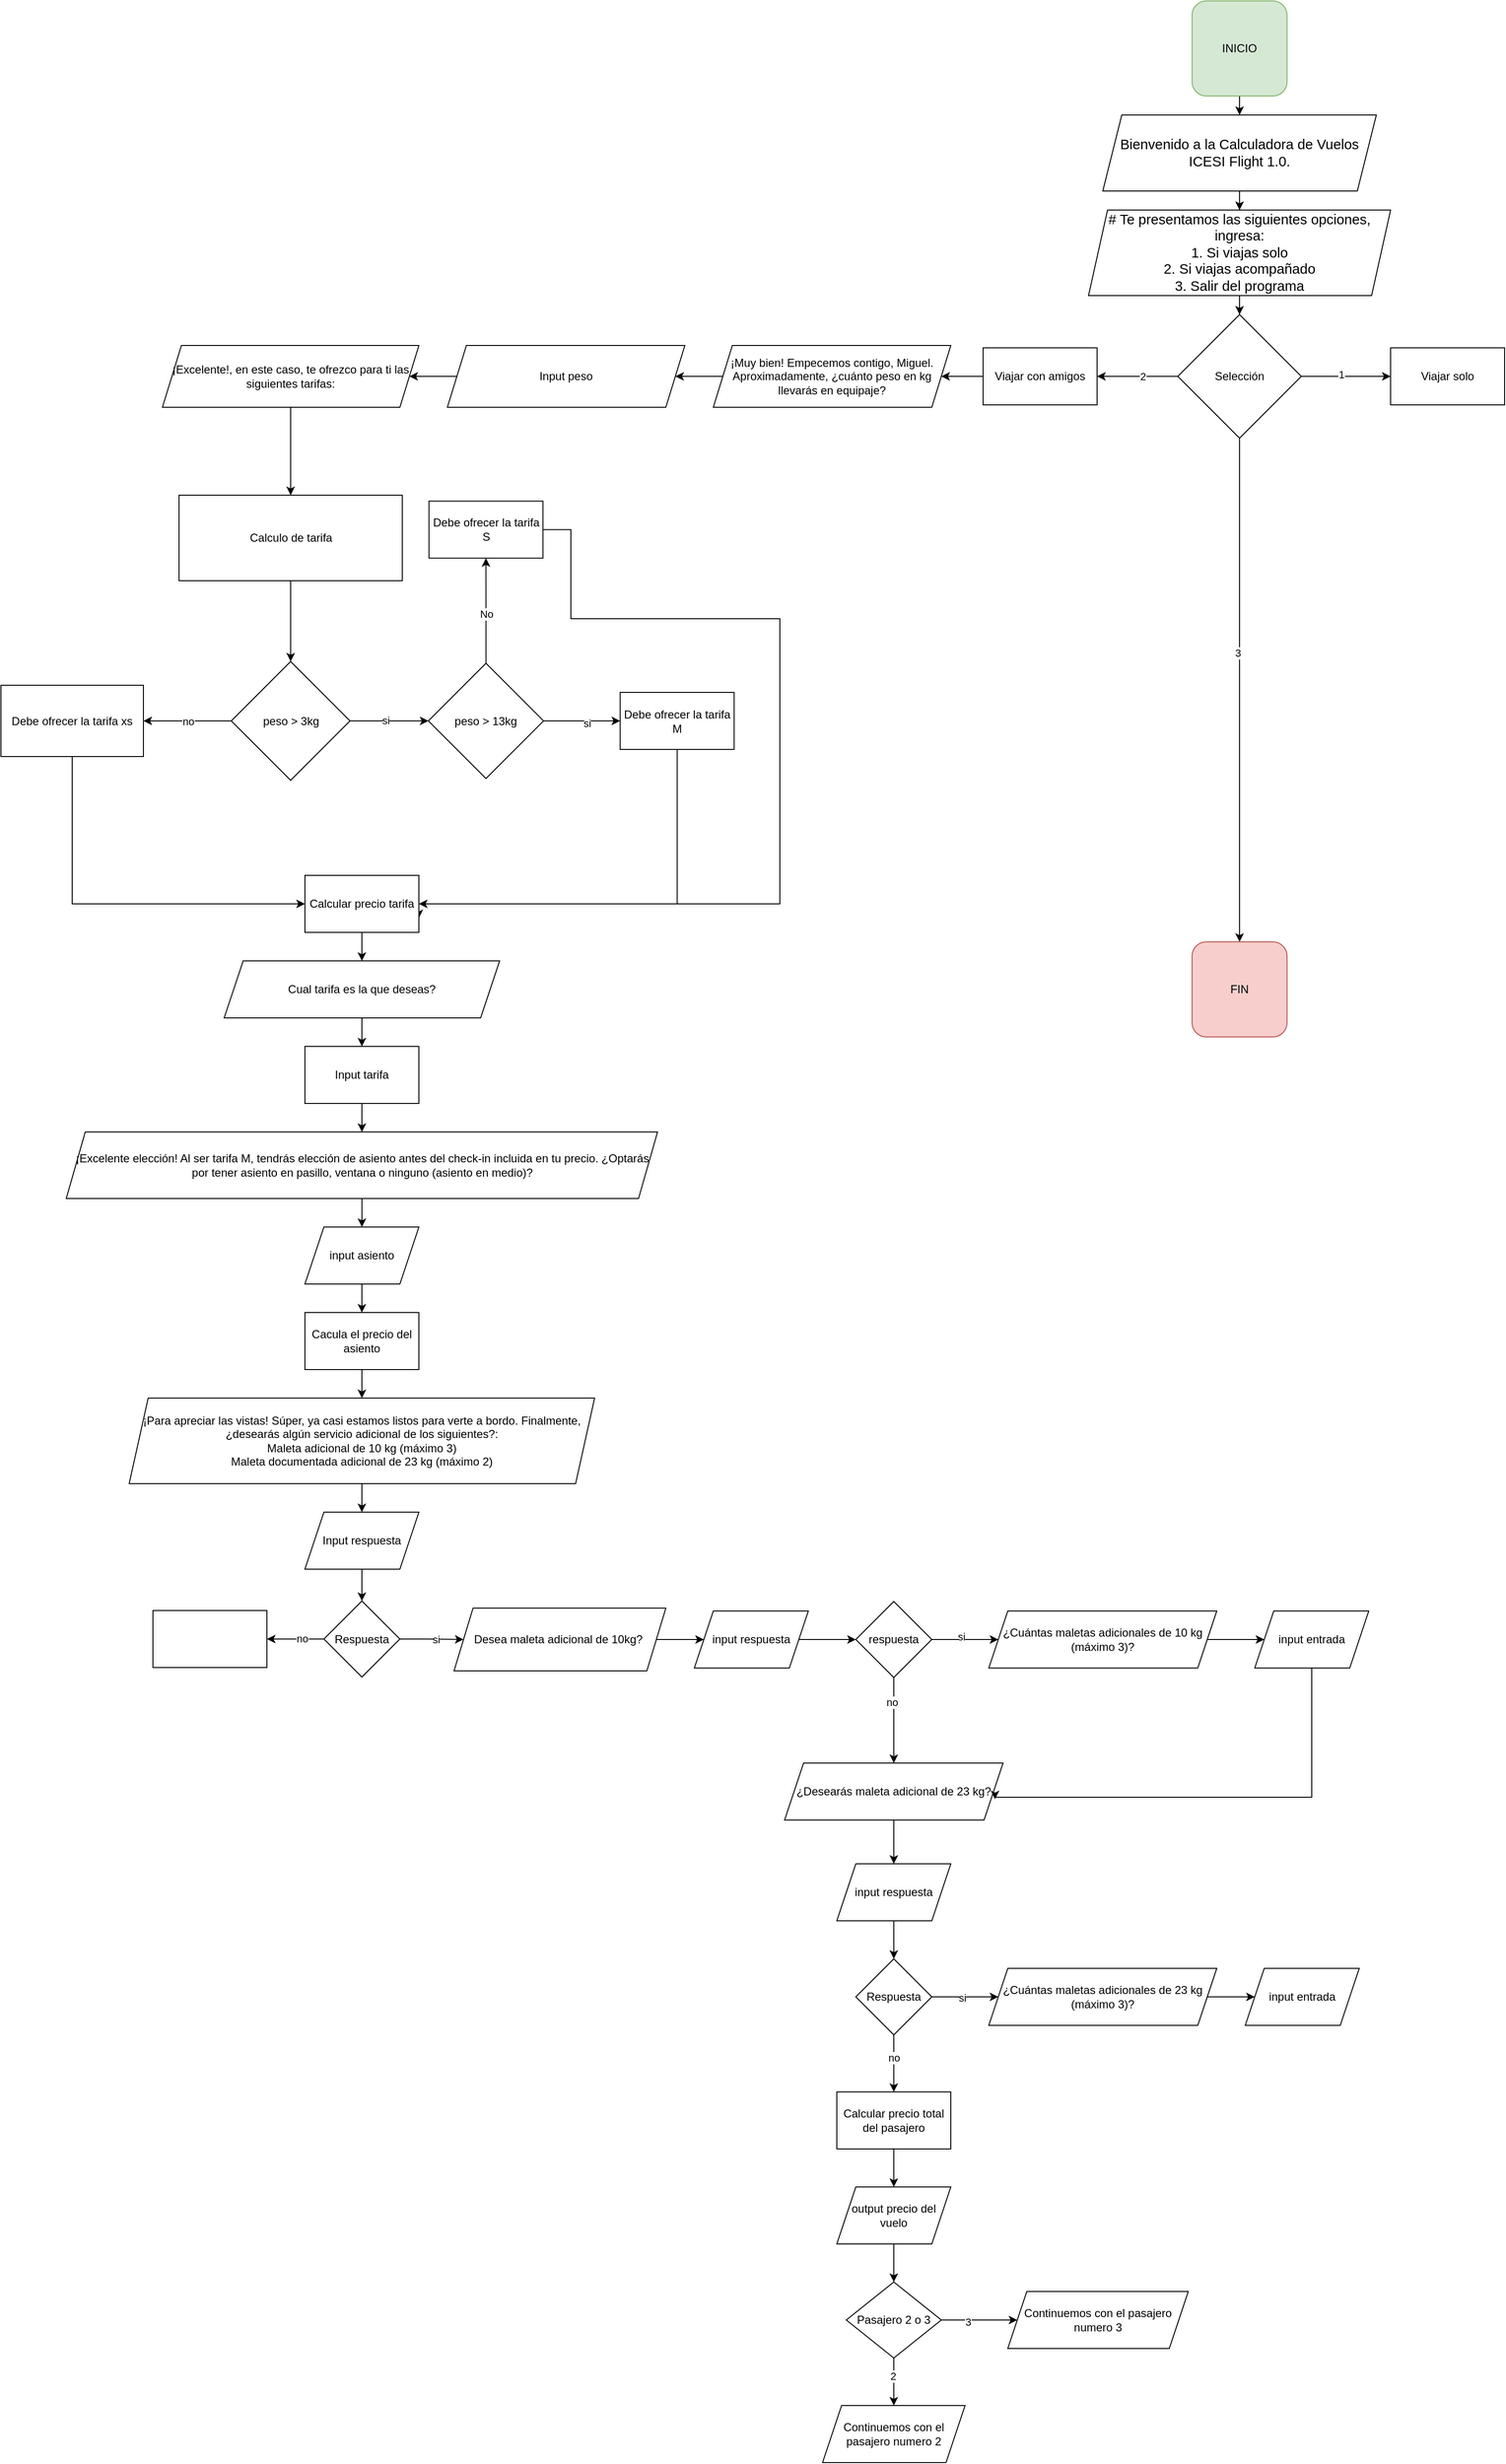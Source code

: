 <mxfile version="24.0.5" type="github">
  <diagram id="C5RBs43oDa-KdzZeNtuy" name="Page-1">
    <mxGraphModel dx="2486" dy="497" grid="1" gridSize="10" guides="1" tooltips="1" connect="1" arrows="1" fold="1" page="1" pageScale="1" pageWidth="827" pageHeight="1169" math="0" shadow="0">
      <root>
        <mxCell id="WIyWlLk6GJQsqaUBKTNV-0" />
        <mxCell id="WIyWlLk6GJQsqaUBKTNV-1" parent="WIyWlLk6GJQsqaUBKTNV-0" />
        <mxCell id="H_y5KWAI4GuCOlJa-fVT-4" value="" style="edgeStyle=orthogonalEdgeStyle;rounded=0;orthogonalLoop=1;jettySize=auto;html=1;" edge="1" parent="WIyWlLk6GJQsqaUBKTNV-1" source="H_y5KWAI4GuCOlJa-fVT-2" target="H_y5KWAI4GuCOlJa-fVT-3">
          <mxGeometry relative="1" as="geometry" />
        </mxCell>
        <mxCell id="H_y5KWAI4GuCOlJa-fVT-2" value="INICIO" style="rounded=1;whiteSpace=wrap;html=1;fillColor=#d5e8d4;strokeColor=#82b366;" vertex="1" parent="WIyWlLk6GJQsqaUBKTNV-1">
          <mxGeometry x="364" y="30" width="100" height="100" as="geometry" />
        </mxCell>
        <mxCell id="H_y5KWAI4GuCOlJa-fVT-7" value="" style="edgeStyle=orthogonalEdgeStyle;rounded=0;orthogonalLoop=1;jettySize=auto;html=1;" edge="1" parent="WIyWlLk6GJQsqaUBKTNV-1" source="H_y5KWAI4GuCOlJa-fVT-3" target="H_y5KWAI4GuCOlJa-fVT-6">
          <mxGeometry relative="1" as="geometry" />
        </mxCell>
        <mxCell id="H_y5KWAI4GuCOlJa-fVT-3" value="&lt;span id=&quot;docs-internal-guid-c5432fa6-7fff-ad2d-fea2-f3d3caa33e65&quot;&gt;&lt;span style=&quot;font-size: 11pt; font-family: Arial, sans-serif; background-color: transparent; font-variant-numeric: normal; font-variant-east-asian: normal; font-variant-alternates: normal; font-variant-position: normal; vertical-align: baseline; white-space-collapse: preserve;&quot;&gt;Bienvenido a la Calculadora de Vuelos ICESI Flight 1.0.&lt;/span&gt;&lt;/span&gt;" style="shape=parallelogram;perimeter=parallelogramPerimeter;whiteSpace=wrap;html=1;fixedSize=1;" vertex="1" parent="WIyWlLk6GJQsqaUBKTNV-1">
          <mxGeometry x="270" y="150" width="288" height="80" as="geometry" />
        </mxCell>
        <mxCell id="H_y5KWAI4GuCOlJa-fVT-9" value="" style="edgeStyle=orthogonalEdgeStyle;rounded=0;orthogonalLoop=1;jettySize=auto;html=1;" edge="1" parent="WIyWlLk6GJQsqaUBKTNV-1" source="H_y5KWAI4GuCOlJa-fVT-6" target="H_y5KWAI4GuCOlJa-fVT-8">
          <mxGeometry relative="1" as="geometry" />
        </mxCell>
        <mxCell id="H_y5KWAI4GuCOlJa-fVT-6" value="&lt;span id=&quot;docs-internal-guid-c5432fa6-7fff-ad2d-fea2-f3d3caa33e65&quot;&gt;&lt;span style=&quot;font-size: 11pt; font-family: Arial, sans-serif; background-color: transparent; font-variant-numeric: normal; font-variant-east-asian: normal; font-variant-alternates: normal; font-variant-position: normal; vertical-align: baseline; white-space-collapse: preserve;&quot;&gt;# Te presentamos las siguientes opciones, ingresa:&lt;/span&gt;&lt;/span&gt;&lt;div&gt;&lt;span&gt;&lt;span style=&quot;font-size: 11pt; font-family: Arial, sans-serif; background-color: transparent; font-variant-numeric: normal; font-variant-east-asian: normal; font-variant-alternates: normal; font-variant-position: normal; vertical-align: baseline; white-space-collapse: preserve;&quot;&gt;1. Si viajas solo&lt;/span&gt;&lt;/span&gt;&lt;div&gt;&lt;span&gt;&lt;span style=&quot;font-size: 11pt; font-family: Arial, sans-serif; background-color: transparent; font-variant-numeric: normal; font-variant-east-asian: normal; font-variant-alternates: normal; font-variant-position: normal; vertical-align: baseline; white-space-collapse: preserve;&quot;&gt;2. Si viajas acompañado&lt;/span&gt;&lt;/span&gt;&lt;div&gt;&lt;span&gt;&lt;span style=&quot;font-size: 11pt; font-family: Arial, sans-serif; background-color: transparent; font-variant-numeric: normal; font-variant-east-asian: normal; font-variant-alternates: normal; font-variant-position: normal; vertical-align: baseline; white-space-collapse: preserve;&quot;&gt;3. &lt;/span&gt;&lt;/span&gt;&lt;span style=&quot;background-color: transparent; font-family: Arial, sans-serif; font-size: 11pt; white-space-collapse: preserve;&quot;&gt;Salir del programa&lt;/span&gt;&lt;/div&gt;&lt;/div&gt;&lt;/div&gt;" style="shape=parallelogram;perimeter=parallelogramPerimeter;whiteSpace=wrap;html=1;fixedSize=1;" vertex="1" parent="WIyWlLk6GJQsqaUBKTNV-1">
          <mxGeometry x="255" y="250" width="318" height="90" as="geometry" />
        </mxCell>
        <mxCell id="H_y5KWAI4GuCOlJa-fVT-11" value="" style="edgeStyle=orthogonalEdgeStyle;rounded=0;orthogonalLoop=1;jettySize=auto;html=1;" edge="1" parent="WIyWlLk6GJQsqaUBKTNV-1" source="H_y5KWAI4GuCOlJa-fVT-8" target="H_y5KWAI4GuCOlJa-fVT-10">
          <mxGeometry relative="1" as="geometry" />
        </mxCell>
        <mxCell id="H_y5KWAI4GuCOlJa-fVT-13" value="1" style="edgeLabel;html=1;align=center;verticalAlign=middle;resizable=0;points=[];" vertex="1" connectable="0" parent="H_y5KWAI4GuCOlJa-fVT-11">
          <mxGeometry x="-0.115" y="2" relative="1" as="geometry">
            <mxPoint as="offset" />
          </mxGeometry>
        </mxCell>
        <mxCell id="H_y5KWAI4GuCOlJa-fVT-17" value="" style="edgeStyle=orthogonalEdgeStyle;rounded=0;orthogonalLoop=1;jettySize=auto;html=1;" edge="1" parent="WIyWlLk6GJQsqaUBKTNV-1" source="H_y5KWAI4GuCOlJa-fVT-8" target="H_y5KWAI4GuCOlJa-fVT-16">
          <mxGeometry relative="1" as="geometry" />
        </mxCell>
        <mxCell id="H_y5KWAI4GuCOlJa-fVT-18" value="2" style="edgeLabel;html=1;align=center;verticalAlign=middle;resizable=0;points=[];" vertex="1" connectable="0" parent="H_y5KWAI4GuCOlJa-fVT-17">
          <mxGeometry x="-0.12" relative="1" as="geometry">
            <mxPoint as="offset" />
          </mxGeometry>
        </mxCell>
        <mxCell id="H_y5KWAI4GuCOlJa-fVT-23" style="edgeStyle=orthogonalEdgeStyle;rounded=0;orthogonalLoop=1;jettySize=auto;html=1;" edge="1" parent="WIyWlLk6GJQsqaUBKTNV-1" source="H_y5KWAI4GuCOlJa-fVT-8" target="H_y5KWAI4GuCOlJa-fVT-22">
          <mxGeometry relative="1" as="geometry" />
        </mxCell>
        <mxCell id="H_y5KWAI4GuCOlJa-fVT-24" value="3" style="edgeLabel;html=1;align=center;verticalAlign=middle;resizable=0;points=[];" vertex="1" connectable="0" parent="H_y5KWAI4GuCOlJa-fVT-23">
          <mxGeometry x="-0.149" y="-2" relative="1" as="geometry">
            <mxPoint as="offset" />
          </mxGeometry>
        </mxCell>
        <mxCell id="H_y5KWAI4GuCOlJa-fVT-8" value="Selección" style="rhombus;whiteSpace=wrap;html=1;" vertex="1" parent="WIyWlLk6GJQsqaUBKTNV-1">
          <mxGeometry x="349" y="360" width="130" height="130" as="geometry" />
        </mxCell>
        <mxCell id="H_y5KWAI4GuCOlJa-fVT-10" value="Viajar solo" style="whiteSpace=wrap;html=1;" vertex="1" parent="WIyWlLk6GJQsqaUBKTNV-1">
          <mxGeometry x="573" y="395" width="120" height="60" as="geometry" />
        </mxCell>
        <mxCell id="H_y5KWAI4GuCOlJa-fVT-26" value="" style="edgeStyle=orthogonalEdgeStyle;rounded=0;orthogonalLoop=1;jettySize=auto;html=1;" edge="1" parent="WIyWlLk6GJQsqaUBKTNV-1" source="H_y5KWAI4GuCOlJa-fVT-16" target="H_y5KWAI4GuCOlJa-fVT-25">
          <mxGeometry relative="1" as="geometry" />
        </mxCell>
        <mxCell id="H_y5KWAI4GuCOlJa-fVT-16" value="Viajar con amigos" style="whiteSpace=wrap;html=1;" vertex="1" parent="WIyWlLk6GJQsqaUBKTNV-1">
          <mxGeometry x="144" y="395" width="120" height="60" as="geometry" />
        </mxCell>
        <mxCell id="H_y5KWAI4GuCOlJa-fVT-22" value="FIN" style="rounded=1;whiteSpace=wrap;html=1;fillColor=#f8cecc;strokeColor=#b85450;" vertex="1" parent="WIyWlLk6GJQsqaUBKTNV-1">
          <mxGeometry x="364" y="1020" width="100" height="100" as="geometry" />
        </mxCell>
        <mxCell id="H_y5KWAI4GuCOlJa-fVT-28" value="" style="edgeStyle=orthogonalEdgeStyle;rounded=0;orthogonalLoop=1;jettySize=auto;html=1;" edge="1" parent="WIyWlLk6GJQsqaUBKTNV-1" source="H_y5KWAI4GuCOlJa-fVT-25" target="H_y5KWAI4GuCOlJa-fVT-27">
          <mxGeometry relative="1" as="geometry" />
        </mxCell>
        <mxCell id="H_y5KWAI4GuCOlJa-fVT-25" value="¡Muy bien! Empecemos contigo, Miguel. Aproximadamente, ¿cuánto peso en kg llevarás en equipaje?" style="shape=parallelogram;perimeter=parallelogramPerimeter;whiteSpace=wrap;html=1;fixedSize=1;" vertex="1" parent="WIyWlLk6GJQsqaUBKTNV-1">
          <mxGeometry x="-140" y="392.5" width="250" height="65" as="geometry" />
        </mxCell>
        <mxCell id="H_y5KWAI4GuCOlJa-fVT-30" value="" style="edgeStyle=orthogonalEdgeStyle;rounded=0;orthogonalLoop=1;jettySize=auto;html=1;" edge="1" parent="WIyWlLk6GJQsqaUBKTNV-1" source="H_y5KWAI4GuCOlJa-fVT-27" target="H_y5KWAI4GuCOlJa-fVT-29">
          <mxGeometry relative="1" as="geometry" />
        </mxCell>
        <mxCell id="H_y5KWAI4GuCOlJa-fVT-27" value="Input peso" style="shape=parallelogram;perimeter=parallelogramPerimeter;whiteSpace=wrap;html=1;fixedSize=1;" vertex="1" parent="WIyWlLk6GJQsqaUBKTNV-1">
          <mxGeometry x="-420" y="392.5" width="250" height="65" as="geometry" />
        </mxCell>
        <mxCell id="H_y5KWAI4GuCOlJa-fVT-35" value="" style="edgeStyle=orthogonalEdgeStyle;rounded=0;orthogonalLoop=1;jettySize=auto;html=1;" edge="1" parent="WIyWlLk6GJQsqaUBKTNV-1" source="H_y5KWAI4GuCOlJa-fVT-29" target="H_y5KWAI4GuCOlJa-fVT-34">
          <mxGeometry relative="1" as="geometry" />
        </mxCell>
        <mxCell id="H_y5KWAI4GuCOlJa-fVT-29" value="¡Excelente!, en este caso, te ofrezco para ti las siguientes tarifas:" style="shape=parallelogram;perimeter=parallelogramPerimeter;whiteSpace=wrap;html=1;fixedSize=1;" vertex="1" parent="WIyWlLk6GJQsqaUBKTNV-1">
          <mxGeometry x="-720" y="392.5" width="270" height="65" as="geometry" />
        </mxCell>
        <mxCell id="H_y5KWAI4GuCOlJa-fVT-37" value="" style="edgeStyle=orthogonalEdgeStyle;rounded=0;orthogonalLoop=1;jettySize=auto;html=1;" edge="1" parent="WIyWlLk6GJQsqaUBKTNV-1" source="H_y5KWAI4GuCOlJa-fVT-34" target="H_y5KWAI4GuCOlJa-fVT-36">
          <mxGeometry relative="1" as="geometry" />
        </mxCell>
        <mxCell id="H_y5KWAI4GuCOlJa-fVT-34" value="Calculo de tarifa" style="rounded=0;whiteSpace=wrap;html=1;" vertex="1" parent="WIyWlLk6GJQsqaUBKTNV-1">
          <mxGeometry x="-702.5" y="550" width="235" height="90" as="geometry" />
        </mxCell>
        <mxCell id="H_y5KWAI4GuCOlJa-fVT-39" value="" style="edgeStyle=orthogonalEdgeStyle;rounded=0;orthogonalLoop=1;jettySize=auto;html=1;" edge="1" parent="WIyWlLk6GJQsqaUBKTNV-1" source="H_y5KWAI4GuCOlJa-fVT-36" target="H_y5KWAI4GuCOlJa-fVT-44">
          <mxGeometry relative="1" as="geometry">
            <mxPoint x="-430" y="787.6" as="targetPoint" />
          </mxGeometry>
        </mxCell>
        <mxCell id="H_y5KWAI4GuCOlJa-fVT-40" value="si" style="edgeLabel;html=1;align=center;verticalAlign=middle;resizable=0;points=[];" vertex="1" connectable="0" parent="H_y5KWAI4GuCOlJa-fVT-39">
          <mxGeometry x="-0.115" y="2" relative="1" as="geometry">
            <mxPoint x="1" y="1" as="offset" />
          </mxGeometry>
        </mxCell>
        <mxCell id="H_y5KWAI4GuCOlJa-fVT-42" value="" style="edgeStyle=orthogonalEdgeStyle;rounded=0;orthogonalLoop=1;jettySize=auto;html=1;" edge="1" parent="WIyWlLk6GJQsqaUBKTNV-1" source="H_y5KWAI4GuCOlJa-fVT-36" target="H_y5KWAI4GuCOlJa-fVT-41">
          <mxGeometry relative="1" as="geometry" />
        </mxCell>
        <mxCell id="H_y5KWAI4GuCOlJa-fVT-43" value="no" style="edgeLabel;html=1;align=center;verticalAlign=middle;resizable=0;points=[];" vertex="1" connectable="0" parent="H_y5KWAI4GuCOlJa-fVT-42">
          <mxGeometry x="-0.018" relative="1" as="geometry">
            <mxPoint as="offset" />
          </mxGeometry>
        </mxCell>
        <mxCell id="H_y5KWAI4GuCOlJa-fVT-36" value="peso&amp;nbsp;&amp;gt; 3kg" style="rhombus;whiteSpace=wrap;html=1;rounded=0;" vertex="1" parent="WIyWlLk6GJQsqaUBKTNV-1">
          <mxGeometry x="-647.5" y="725" width="125" height="125" as="geometry" />
        </mxCell>
        <mxCell id="H_y5KWAI4GuCOlJa-fVT-65" style="edgeStyle=orthogonalEdgeStyle;rounded=0;orthogonalLoop=1;jettySize=auto;html=1;entryX=0;entryY=0.5;entryDx=0;entryDy=0;" edge="1" parent="WIyWlLk6GJQsqaUBKTNV-1" source="H_y5KWAI4GuCOlJa-fVT-41" target="H_y5KWAI4GuCOlJa-fVT-59">
          <mxGeometry relative="1" as="geometry">
            <mxPoint x="-815.0" y="1010.0" as="targetPoint" />
            <Array as="points">
              <mxPoint x="-815" y="980" />
            </Array>
          </mxGeometry>
        </mxCell>
        <mxCell id="H_y5KWAI4GuCOlJa-fVT-41" value="Debe ofrecer la tarifa xs" style="whiteSpace=wrap;html=1;rounded=0;" vertex="1" parent="WIyWlLk6GJQsqaUBKTNV-1">
          <mxGeometry x="-890" y="750" width="150" height="75" as="geometry" />
        </mxCell>
        <mxCell id="H_y5KWAI4GuCOlJa-fVT-49" value="" style="edgeStyle=orthogonalEdgeStyle;rounded=0;orthogonalLoop=1;jettySize=auto;html=1;" edge="1" parent="WIyWlLk6GJQsqaUBKTNV-1" source="H_y5KWAI4GuCOlJa-fVT-44" target="H_y5KWAI4GuCOlJa-fVT-48">
          <mxGeometry relative="1" as="geometry" />
        </mxCell>
        <mxCell id="H_y5KWAI4GuCOlJa-fVT-50" value="si" style="edgeLabel;html=1;align=center;verticalAlign=middle;resizable=0;points=[];" vertex="1" connectable="0" parent="H_y5KWAI4GuCOlJa-fVT-49">
          <mxGeometry x="0.124" y="-2" relative="1" as="geometry">
            <mxPoint as="offset" />
          </mxGeometry>
        </mxCell>
        <mxCell id="H_y5KWAI4GuCOlJa-fVT-52" value="" style="edgeStyle=orthogonalEdgeStyle;rounded=0;orthogonalLoop=1;jettySize=auto;html=1;" edge="1" parent="WIyWlLk6GJQsqaUBKTNV-1" source="H_y5KWAI4GuCOlJa-fVT-44" target="H_y5KWAI4GuCOlJa-fVT-51">
          <mxGeometry relative="1" as="geometry" />
        </mxCell>
        <mxCell id="H_y5KWAI4GuCOlJa-fVT-53" value="No" style="edgeLabel;html=1;align=center;verticalAlign=middle;resizable=0;points=[];" vertex="1" connectable="0" parent="H_y5KWAI4GuCOlJa-fVT-52">
          <mxGeometry x="-0.053" relative="1" as="geometry">
            <mxPoint as="offset" />
          </mxGeometry>
        </mxCell>
        <mxCell id="H_y5KWAI4GuCOlJa-fVT-44" value="peso&amp;nbsp;&amp;gt; 13kg" style="rhombus;whiteSpace=wrap;html=1;" vertex="1" parent="WIyWlLk6GJQsqaUBKTNV-1">
          <mxGeometry x="-440" y="726.88" width="121.25" height="121.25" as="geometry" />
        </mxCell>
        <mxCell id="H_y5KWAI4GuCOlJa-fVT-61" style="edgeStyle=orthogonalEdgeStyle;rounded=0;orthogonalLoop=1;jettySize=auto;html=1;entryX=1;entryY=0.5;entryDx=0;entryDy=0;" edge="1" parent="WIyWlLk6GJQsqaUBKTNV-1" source="H_y5KWAI4GuCOlJa-fVT-48" target="H_y5KWAI4GuCOlJa-fVT-59">
          <mxGeometry relative="1" as="geometry">
            <Array as="points">
              <mxPoint x="-178" y="980" />
            </Array>
          </mxGeometry>
        </mxCell>
        <mxCell id="H_y5KWAI4GuCOlJa-fVT-48" value="Debe ofrecer la tarifa M" style="whiteSpace=wrap;html=1;" vertex="1" parent="WIyWlLk6GJQsqaUBKTNV-1">
          <mxGeometry x="-238.125" y="757.505" width="120" height="60" as="geometry" />
        </mxCell>
        <mxCell id="H_y5KWAI4GuCOlJa-fVT-66" style="edgeStyle=orthogonalEdgeStyle;rounded=0;orthogonalLoop=1;jettySize=auto;html=1;entryX=1;entryY=0.75;entryDx=0;entryDy=0;" edge="1" parent="WIyWlLk6GJQsqaUBKTNV-1" source="H_y5KWAI4GuCOlJa-fVT-51" target="H_y5KWAI4GuCOlJa-fVT-59">
          <mxGeometry relative="1" as="geometry">
            <Array as="points">
              <mxPoint x="-290" y="586" />
              <mxPoint x="-290" y="680" />
              <mxPoint x="-70" y="680" />
              <mxPoint x="-70" y="980" />
              <mxPoint x="-450" y="980" />
            </Array>
          </mxGeometry>
        </mxCell>
        <mxCell id="H_y5KWAI4GuCOlJa-fVT-51" value="Debe ofrecer la tarifa S" style="whiteSpace=wrap;html=1;" vertex="1" parent="WIyWlLk6GJQsqaUBKTNV-1">
          <mxGeometry x="-439.375" y="556.255" width="120" height="60" as="geometry" />
        </mxCell>
        <mxCell id="H_y5KWAI4GuCOlJa-fVT-68" value="" style="edgeStyle=orthogonalEdgeStyle;rounded=0;orthogonalLoop=1;jettySize=auto;html=1;" edge="1" parent="WIyWlLk6GJQsqaUBKTNV-1" source="H_y5KWAI4GuCOlJa-fVT-59" target="H_y5KWAI4GuCOlJa-fVT-67">
          <mxGeometry relative="1" as="geometry" />
        </mxCell>
        <mxCell id="H_y5KWAI4GuCOlJa-fVT-59" value="Calcular precio tarifa" style="rounded=0;whiteSpace=wrap;html=1;" vertex="1" parent="WIyWlLk6GJQsqaUBKTNV-1">
          <mxGeometry x="-570" y="950" width="120" height="60" as="geometry" />
        </mxCell>
        <mxCell id="H_y5KWAI4GuCOlJa-fVT-70" value="" style="edgeStyle=orthogonalEdgeStyle;rounded=0;orthogonalLoop=1;jettySize=auto;html=1;" edge="1" parent="WIyWlLk6GJQsqaUBKTNV-1" source="H_y5KWAI4GuCOlJa-fVT-67" target="H_y5KWAI4GuCOlJa-fVT-69">
          <mxGeometry relative="1" as="geometry" />
        </mxCell>
        <mxCell id="H_y5KWAI4GuCOlJa-fVT-67" value="Cual tarifa es la que deseas?" style="shape=parallelogram;perimeter=parallelogramPerimeter;whiteSpace=wrap;html=1;fixedSize=1;" vertex="1" parent="WIyWlLk6GJQsqaUBKTNV-1">
          <mxGeometry x="-655" y="1040" width="290" height="60" as="geometry" />
        </mxCell>
        <mxCell id="H_y5KWAI4GuCOlJa-fVT-72" value="" style="edgeStyle=orthogonalEdgeStyle;rounded=0;orthogonalLoop=1;jettySize=auto;html=1;" edge="1" parent="WIyWlLk6GJQsqaUBKTNV-1" source="H_y5KWAI4GuCOlJa-fVT-69" target="H_y5KWAI4GuCOlJa-fVT-71">
          <mxGeometry relative="1" as="geometry" />
        </mxCell>
        <mxCell id="H_y5KWAI4GuCOlJa-fVT-69" value="Input tarifa" style="whiteSpace=wrap;html=1;" vertex="1" parent="WIyWlLk6GJQsqaUBKTNV-1">
          <mxGeometry x="-570" y="1130" width="120" height="60" as="geometry" />
        </mxCell>
        <mxCell id="H_y5KWAI4GuCOlJa-fVT-91" value="" style="edgeStyle=orthogonalEdgeStyle;rounded=0;orthogonalLoop=1;jettySize=auto;html=1;" edge="1" parent="WIyWlLk6GJQsqaUBKTNV-1" source="H_y5KWAI4GuCOlJa-fVT-71" target="H_y5KWAI4GuCOlJa-fVT-90">
          <mxGeometry relative="1" as="geometry" />
        </mxCell>
        <mxCell id="H_y5KWAI4GuCOlJa-fVT-71" value="&lt;div&gt;¡Excelente elección! Al ser tarifa M, tendrás elección de asiento antes del check-in incluida en tu precio. ¿Optarás por tener asiento en pasillo, ventana o ninguno (asiento en medio)?&lt;/div&gt;" style="shape=parallelogram;perimeter=parallelogramPerimeter;whiteSpace=wrap;html=1;fixedSize=1;" vertex="1" parent="WIyWlLk6GJQsqaUBKTNV-1">
          <mxGeometry x="-821.25" y="1220" width="622.5" height="70" as="geometry" />
        </mxCell>
        <mxCell id="H_y5KWAI4GuCOlJa-fVT-94" value="" style="edgeStyle=orthogonalEdgeStyle;rounded=0;orthogonalLoop=1;jettySize=auto;html=1;" edge="1" parent="WIyWlLk6GJQsqaUBKTNV-1" source="H_y5KWAI4GuCOlJa-fVT-83" target="H_y5KWAI4GuCOlJa-fVT-93">
          <mxGeometry relative="1" as="geometry" />
        </mxCell>
        <mxCell id="H_y5KWAI4GuCOlJa-fVT-83" value="Cacula el precio del asiento" style="whiteSpace=wrap;html=1;" vertex="1" parent="WIyWlLk6GJQsqaUBKTNV-1">
          <mxGeometry x="-570" y="1410" width="120" height="60" as="geometry" />
        </mxCell>
        <mxCell id="H_y5KWAI4GuCOlJa-fVT-92" value="" style="edgeStyle=orthogonalEdgeStyle;rounded=0;orthogonalLoop=1;jettySize=auto;html=1;" edge="1" parent="WIyWlLk6GJQsqaUBKTNV-1" source="H_y5KWAI4GuCOlJa-fVT-90" target="H_y5KWAI4GuCOlJa-fVT-83">
          <mxGeometry relative="1" as="geometry" />
        </mxCell>
        <mxCell id="H_y5KWAI4GuCOlJa-fVT-90" value="input asiento" style="shape=parallelogram;perimeter=parallelogramPerimeter;whiteSpace=wrap;html=1;fixedSize=1;" vertex="1" parent="WIyWlLk6GJQsqaUBKTNV-1">
          <mxGeometry x="-570" y="1320" width="120" height="60" as="geometry" />
        </mxCell>
        <mxCell id="H_y5KWAI4GuCOlJa-fVT-96" value="" style="edgeStyle=orthogonalEdgeStyle;rounded=0;orthogonalLoop=1;jettySize=auto;html=1;" edge="1" parent="WIyWlLk6GJQsqaUBKTNV-1" source="H_y5KWAI4GuCOlJa-fVT-93" target="H_y5KWAI4GuCOlJa-fVT-95">
          <mxGeometry relative="1" as="geometry" />
        </mxCell>
        <mxCell id="H_y5KWAI4GuCOlJa-fVT-93" value="&lt;div&gt;¡Para apreciar las vistas! Súper, ya casi estamos listos para verte a bordo. Finalmente, ¿desearás algún servicio adicional de los siguientes?:&lt;/div&gt;&lt;div&gt;Maleta adicional de 10 kg (máximo 3)&lt;/div&gt;&lt;div&gt;Maleta documentada adicional de 23 kg (máximo 2)&lt;/div&gt;" style="shape=parallelogram;perimeter=parallelogramPerimeter;whiteSpace=wrap;html=1;fixedSize=1;" vertex="1" parent="WIyWlLk6GJQsqaUBKTNV-1">
          <mxGeometry x="-755" y="1500" width="490" height="90" as="geometry" />
        </mxCell>
        <mxCell id="H_y5KWAI4GuCOlJa-fVT-98" value="" style="edgeStyle=orthogonalEdgeStyle;rounded=0;orthogonalLoop=1;jettySize=auto;html=1;" edge="1" parent="WIyWlLk6GJQsqaUBKTNV-1" source="H_y5KWAI4GuCOlJa-fVT-95" target="H_y5KWAI4GuCOlJa-fVT-97">
          <mxGeometry relative="1" as="geometry" />
        </mxCell>
        <mxCell id="H_y5KWAI4GuCOlJa-fVT-95" value="Input respuesta" style="shape=parallelogram;perimeter=parallelogramPerimeter;whiteSpace=wrap;html=1;fixedSize=1;" vertex="1" parent="WIyWlLk6GJQsqaUBKTNV-1">
          <mxGeometry x="-570" y="1620" width="120" height="60" as="geometry" />
        </mxCell>
        <mxCell id="H_y5KWAI4GuCOlJa-fVT-100" value="" style="edgeStyle=orthogonalEdgeStyle;rounded=0;orthogonalLoop=1;jettySize=auto;html=1;" edge="1" parent="WIyWlLk6GJQsqaUBKTNV-1" source="H_y5KWAI4GuCOlJa-fVT-97" target="H_y5KWAI4GuCOlJa-fVT-106">
          <mxGeometry relative="1" as="geometry">
            <mxPoint x="-410" y="1753.5" as="targetPoint" />
          </mxGeometry>
        </mxCell>
        <mxCell id="H_y5KWAI4GuCOlJa-fVT-101" value="si" style="edgeLabel;html=1;align=center;verticalAlign=middle;resizable=0;points=[];" vertex="1" connectable="0" parent="H_y5KWAI4GuCOlJa-fVT-100">
          <mxGeometry x="0.143" relative="1" as="geometry">
            <mxPoint as="offset" />
          </mxGeometry>
        </mxCell>
        <mxCell id="H_y5KWAI4GuCOlJa-fVT-103" value="" style="edgeStyle=orthogonalEdgeStyle;rounded=0;orthogonalLoop=1;jettySize=auto;html=1;" edge="1" parent="WIyWlLk6GJQsqaUBKTNV-1" source="H_y5KWAI4GuCOlJa-fVT-97" target="H_y5KWAI4GuCOlJa-fVT-102">
          <mxGeometry relative="1" as="geometry" />
        </mxCell>
        <mxCell id="H_y5KWAI4GuCOlJa-fVT-104" value="no" style="edgeLabel;html=1;align=center;verticalAlign=middle;resizable=0;points=[];" vertex="1" connectable="0" parent="H_y5KWAI4GuCOlJa-fVT-103">
          <mxGeometry x="-0.235" y="-1" relative="1" as="geometry">
            <mxPoint as="offset" />
          </mxGeometry>
        </mxCell>
        <mxCell id="H_y5KWAI4GuCOlJa-fVT-97" value="Respuesta" style="rhombus;whiteSpace=wrap;html=1;" vertex="1" parent="WIyWlLk6GJQsqaUBKTNV-1">
          <mxGeometry x="-550" y="1713.5" width="80" height="80" as="geometry" />
        </mxCell>
        <mxCell id="H_y5KWAI4GuCOlJa-fVT-102" value="" style="whiteSpace=wrap;html=1;" vertex="1" parent="WIyWlLk6GJQsqaUBKTNV-1">
          <mxGeometry x="-730" y="1723.5" width="120" height="60" as="geometry" />
        </mxCell>
        <mxCell id="H_y5KWAI4GuCOlJa-fVT-110" value="" style="edgeStyle=orthogonalEdgeStyle;rounded=0;orthogonalLoop=1;jettySize=auto;html=1;" edge="1" parent="WIyWlLk6GJQsqaUBKTNV-1" source="H_y5KWAI4GuCOlJa-fVT-106" target="H_y5KWAI4GuCOlJa-fVT-109">
          <mxGeometry relative="1" as="geometry" />
        </mxCell>
        <mxCell id="H_y5KWAI4GuCOlJa-fVT-106" value="Desea maleta adicional de 10kg?&amp;nbsp;" style="shape=parallelogram;perimeter=parallelogramPerimeter;whiteSpace=wrap;html=1;fixedSize=1;" vertex="1" parent="WIyWlLk6GJQsqaUBKTNV-1">
          <mxGeometry x="-413" y="1721" width="223" height="66" as="geometry" />
        </mxCell>
        <mxCell id="H_y5KWAI4GuCOlJa-fVT-112" value="" style="edgeStyle=orthogonalEdgeStyle;rounded=0;orthogonalLoop=1;jettySize=auto;html=1;" edge="1" parent="WIyWlLk6GJQsqaUBKTNV-1" source="H_y5KWAI4GuCOlJa-fVT-109" target="H_y5KWAI4GuCOlJa-fVT-111">
          <mxGeometry relative="1" as="geometry" />
        </mxCell>
        <mxCell id="H_y5KWAI4GuCOlJa-fVT-109" value="input respuesta" style="shape=parallelogram;perimeter=parallelogramPerimeter;whiteSpace=wrap;html=1;fixedSize=1;" vertex="1" parent="WIyWlLk6GJQsqaUBKTNV-1">
          <mxGeometry x="-160" y="1724" width="120" height="60" as="geometry" />
        </mxCell>
        <mxCell id="H_y5KWAI4GuCOlJa-fVT-117" value="" style="edgeStyle=orthogonalEdgeStyle;rounded=0;orthogonalLoop=1;jettySize=auto;html=1;" edge="1" parent="WIyWlLk6GJQsqaUBKTNV-1" source="H_y5KWAI4GuCOlJa-fVT-111" target="H_y5KWAI4GuCOlJa-fVT-119">
          <mxGeometry relative="1" as="geometry">
            <mxPoint x="150" y="1754" as="targetPoint" />
          </mxGeometry>
        </mxCell>
        <mxCell id="H_y5KWAI4GuCOlJa-fVT-118" value="si" style="edgeLabel;html=1;align=center;verticalAlign=middle;resizable=0;points=[];" vertex="1" connectable="0" parent="H_y5KWAI4GuCOlJa-fVT-117">
          <mxGeometry x="-0.134" y="3" relative="1" as="geometry">
            <mxPoint as="offset" />
          </mxGeometry>
        </mxCell>
        <mxCell id="H_y5KWAI4GuCOlJa-fVT-123" value="" style="edgeStyle=orthogonalEdgeStyle;rounded=0;orthogonalLoop=1;jettySize=auto;html=1;" edge="1" parent="WIyWlLk6GJQsqaUBKTNV-1" source="H_y5KWAI4GuCOlJa-fVT-111" target="H_y5KWAI4GuCOlJa-fVT-122">
          <mxGeometry relative="1" as="geometry" />
        </mxCell>
        <mxCell id="H_y5KWAI4GuCOlJa-fVT-124" value="no" style="edgeLabel;html=1;align=center;verticalAlign=middle;resizable=0;points=[];" vertex="1" connectable="0" parent="H_y5KWAI4GuCOlJa-fVT-123">
          <mxGeometry x="-0.422" y="-2" relative="1" as="geometry">
            <mxPoint as="offset" />
          </mxGeometry>
        </mxCell>
        <mxCell id="H_y5KWAI4GuCOlJa-fVT-111" value="respuesta" style="rhombus;whiteSpace=wrap;html=1;" vertex="1" parent="WIyWlLk6GJQsqaUBKTNV-1">
          <mxGeometry x="10" y="1714" width="80" height="80" as="geometry" />
        </mxCell>
        <mxCell id="H_y5KWAI4GuCOlJa-fVT-121" value="" style="edgeStyle=orthogonalEdgeStyle;rounded=0;orthogonalLoop=1;jettySize=auto;html=1;" edge="1" parent="WIyWlLk6GJQsqaUBKTNV-1" source="H_y5KWAI4GuCOlJa-fVT-119" target="H_y5KWAI4GuCOlJa-fVT-120">
          <mxGeometry relative="1" as="geometry" />
        </mxCell>
        <mxCell id="H_y5KWAI4GuCOlJa-fVT-119" value="¿Cuántas maletas adicionales de 10 kg (máximo 3)?" style="shape=parallelogram;perimeter=parallelogramPerimeter;whiteSpace=wrap;html=1;fixedSize=1;" vertex="1" parent="WIyWlLk6GJQsqaUBKTNV-1">
          <mxGeometry x="150" y="1724" width="240" height="60" as="geometry" />
        </mxCell>
        <mxCell id="H_y5KWAI4GuCOlJa-fVT-120" value="input entrada" style="shape=parallelogram;perimeter=parallelogramPerimeter;whiteSpace=wrap;html=1;fixedSize=1;" vertex="1" parent="WIyWlLk6GJQsqaUBKTNV-1">
          <mxGeometry x="430" y="1724" width="120" height="60" as="geometry" />
        </mxCell>
        <mxCell id="H_y5KWAI4GuCOlJa-fVT-127" value="" style="edgeStyle=orthogonalEdgeStyle;rounded=0;orthogonalLoop=1;jettySize=auto;html=1;" edge="1" parent="WIyWlLk6GJQsqaUBKTNV-1" source="H_y5KWAI4GuCOlJa-fVT-122" target="H_y5KWAI4GuCOlJa-fVT-126">
          <mxGeometry relative="1" as="geometry" />
        </mxCell>
        <mxCell id="H_y5KWAI4GuCOlJa-fVT-122" value="¿Desearás maleta adicional de 23 kg&lt;span style=&quot;background-color: initial;&quot;&gt;?&lt;/span&gt;" style="shape=parallelogram;perimeter=parallelogramPerimeter;whiteSpace=wrap;html=1;fixedSize=1;" vertex="1" parent="WIyWlLk6GJQsqaUBKTNV-1">
          <mxGeometry x="-65" y="1884" width="230" height="60" as="geometry" />
        </mxCell>
        <mxCell id="H_y5KWAI4GuCOlJa-fVT-125" style="edgeStyle=orthogonalEdgeStyle;rounded=0;orthogonalLoop=1;jettySize=auto;html=1;entryX=0.963;entryY=0.634;entryDx=0;entryDy=0;entryPerimeter=0;" edge="1" parent="WIyWlLk6GJQsqaUBKTNV-1" source="H_y5KWAI4GuCOlJa-fVT-120" target="H_y5KWAI4GuCOlJa-fVT-122">
          <mxGeometry relative="1" as="geometry">
            <Array as="points">
              <mxPoint x="490" y="1920" />
              <mxPoint x="157" y="1920" />
            </Array>
          </mxGeometry>
        </mxCell>
        <mxCell id="H_y5KWAI4GuCOlJa-fVT-129" value="" style="edgeStyle=orthogonalEdgeStyle;rounded=0;orthogonalLoop=1;jettySize=auto;html=1;" edge="1" parent="WIyWlLk6GJQsqaUBKTNV-1" source="H_y5KWAI4GuCOlJa-fVT-126" target="H_y5KWAI4GuCOlJa-fVT-128">
          <mxGeometry relative="1" as="geometry" />
        </mxCell>
        <mxCell id="H_y5KWAI4GuCOlJa-fVT-126" value="input respuesta" style="shape=parallelogram;perimeter=parallelogramPerimeter;whiteSpace=wrap;html=1;fixedSize=1;" vertex="1" parent="WIyWlLk6GJQsqaUBKTNV-1">
          <mxGeometry x="-10" y="1990" width="120" height="60" as="geometry" />
        </mxCell>
        <mxCell id="H_y5KWAI4GuCOlJa-fVT-131" value="" style="edgeStyle=orthogonalEdgeStyle;rounded=0;orthogonalLoop=1;jettySize=auto;html=1;" edge="1" parent="WIyWlLk6GJQsqaUBKTNV-1" source="H_y5KWAI4GuCOlJa-fVT-128" target="H_y5KWAI4GuCOlJa-fVT-130">
          <mxGeometry relative="1" as="geometry" />
        </mxCell>
        <mxCell id="H_y5KWAI4GuCOlJa-fVT-132" value="si" style="edgeLabel;html=1;align=center;verticalAlign=middle;resizable=0;points=[];" vertex="1" connectable="0" parent="H_y5KWAI4GuCOlJa-fVT-131">
          <mxGeometry x="-0.089" y="-1" relative="1" as="geometry">
            <mxPoint as="offset" />
          </mxGeometry>
        </mxCell>
        <mxCell id="H_y5KWAI4GuCOlJa-fVT-134" value="" style="edgeStyle=orthogonalEdgeStyle;rounded=0;orthogonalLoop=1;jettySize=auto;html=1;" edge="1" parent="WIyWlLk6GJQsqaUBKTNV-1" source="H_y5KWAI4GuCOlJa-fVT-128" target="H_y5KWAI4GuCOlJa-fVT-133">
          <mxGeometry relative="1" as="geometry" />
        </mxCell>
        <mxCell id="H_y5KWAI4GuCOlJa-fVT-135" value="no" style="edgeLabel;html=1;align=center;verticalAlign=middle;resizable=0;points=[];" vertex="1" connectable="0" parent="H_y5KWAI4GuCOlJa-fVT-134">
          <mxGeometry x="-0.213" relative="1" as="geometry">
            <mxPoint as="offset" />
          </mxGeometry>
        </mxCell>
        <mxCell id="H_y5KWAI4GuCOlJa-fVT-128" value="Respuesta" style="rhombus;whiteSpace=wrap;html=1;" vertex="1" parent="WIyWlLk6GJQsqaUBKTNV-1">
          <mxGeometry x="10" y="2090" width="80" height="80" as="geometry" />
        </mxCell>
        <mxCell id="H_y5KWAI4GuCOlJa-fVT-137" value="" style="edgeStyle=orthogonalEdgeStyle;rounded=0;orthogonalLoop=1;jettySize=auto;html=1;" edge="1" parent="WIyWlLk6GJQsqaUBKTNV-1" source="H_y5KWAI4GuCOlJa-fVT-130" target="H_y5KWAI4GuCOlJa-fVT-136">
          <mxGeometry relative="1" as="geometry" />
        </mxCell>
        <mxCell id="H_y5KWAI4GuCOlJa-fVT-130" value="¿Cuántas maletas adicionales de 23 kg (máximo 3)?" style="shape=parallelogram;perimeter=parallelogramPerimeter;whiteSpace=wrap;html=1;fixedSize=1;" vertex="1" parent="WIyWlLk6GJQsqaUBKTNV-1">
          <mxGeometry x="150" y="2100" width="240" height="60" as="geometry" />
        </mxCell>
        <mxCell id="H_y5KWAI4GuCOlJa-fVT-139" value="" style="edgeStyle=orthogonalEdgeStyle;rounded=0;orthogonalLoop=1;jettySize=auto;html=1;" edge="1" parent="WIyWlLk6GJQsqaUBKTNV-1" source="H_y5KWAI4GuCOlJa-fVT-133" target="H_y5KWAI4GuCOlJa-fVT-138">
          <mxGeometry relative="1" as="geometry" />
        </mxCell>
        <mxCell id="H_y5KWAI4GuCOlJa-fVT-133" value="Calcular precio total del pasajero" style="whiteSpace=wrap;html=1;" vertex="1" parent="WIyWlLk6GJQsqaUBKTNV-1">
          <mxGeometry x="-10" y="2230" width="120" height="60" as="geometry" />
        </mxCell>
        <mxCell id="H_y5KWAI4GuCOlJa-fVT-136" value="input entrada" style="shape=parallelogram;perimeter=parallelogramPerimeter;whiteSpace=wrap;html=1;fixedSize=1;" vertex="1" parent="WIyWlLk6GJQsqaUBKTNV-1">
          <mxGeometry x="420" y="2100" width="120" height="60" as="geometry" />
        </mxCell>
        <mxCell id="H_y5KWAI4GuCOlJa-fVT-143" value="" style="edgeStyle=orthogonalEdgeStyle;rounded=0;orthogonalLoop=1;jettySize=auto;html=1;" edge="1" parent="WIyWlLk6GJQsqaUBKTNV-1" source="H_y5KWAI4GuCOlJa-fVT-138" target="H_y5KWAI4GuCOlJa-fVT-142">
          <mxGeometry relative="1" as="geometry" />
        </mxCell>
        <mxCell id="H_y5KWAI4GuCOlJa-fVT-138" value="output precio del vuelo" style="shape=parallelogram;perimeter=parallelogramPerimeter;whiteSpace=wrap;html=1;fixedSize=1;" vertex="1" parent="WIyWlLk6GJQsqaUBKTNV-1">
          <mxGeometry x="-10" y="2330" width="120" height="60" as="geometry" />
        </mxCell>
        <mxCell id="H_y5KWAI4GuCOlJa-fVT-140" value="Continuemos con el pasajero numero 2" style="shape=parallelogram;perimeter=parallelogramPerimeter;whiteSpace=wrap;html=1;fixedSize=1;" vertex="1" parent="WIyWlLk6GJQsqaUBKTNV-1">
          <mxGeometry x="-25" y="2560" width="150" height="60" as="geometry" />
        </mxCell>
        <mxCell id="H_y5KWAI4GuCOlJa-fVT-144" value="" style="edgeStyle=orthogonalEdgeStyle;rounded=0;orthogonalLoop=1;jettySize=auto;html=1;" edge="1" parent="WIyWlLk6GJQsqaUBKTNV-1" source="H_y5KWAI4GuCOlJa-fVT-142" target="H_y5KWAI4GuCOlJa-fVT-140">
          <mxGeometry relative="1" as="geometry" />
        </mxCell>
        <mxCell id="H_y5KWAI4GuCOlJa-fVT-145" value="2" style="edgeLabel;html=1;align=center;verticalAlign=middle;resizable=0;points=[];" vertex="1" connectable="0" parent="H_y5KWAI4GuCOlJa-fVT-144">
          <mxGeometry x="-0.24" y="-1" relative="1" as="geometry">
            <mxPoint as="offset" />
          </mxGeometry>
        </mxCell>
        <mxCell id="H_y5KWAI4GuCOlJa-fVT-147" value="" style="edgeStyle=orthogonalEdgeStyle;rounded=0;orthogonalLoop=1;jettySize=auto;html=1;" edge="1" parent="WIyWlLk6GJQsqaUBKTNV-1" source="H_y5KWAI4GuCOlJa-fVT-142" target="H_y5KWAI4GuCOlJa-fVT-146">
          <mxGeometry relative="1" as="geometry" />
        </mxCell>
        <mxCell id="H_y5KWAI4GuCOlJa-fVT-148" value="3" style="edgeLabel;html=1;align=center;verticalAlign=middle;resizable=0;points=[];" vertex="1" connectable="0" parent="H_y5KWAI4GuCOlJa-fVT-147">
          <mxGeometry x="-0.313" y="-2" relative="1" as="geometry">
            <mxPoint as="offset" />
          </mxGeometry>
        </mxCell>
        <mxCell id="H_y5KWAI4GuCOlJa-fVT-142" value="Pasajero 2 o 3" style="rhombus;whiteSpace=wrap;html=1;" vertex="1" parent="WIyWlLk6GJQsqaUBKTNV-1">
          <mxGeometry y="2430" width="100" height="80" as="geometry" />
        </mxCell>
        <mxCell id="H_y5KWAI4GuCOlJa-fVT-146" value="Continuemos con el pasajero numero 3" style="shape=parallelogram;perimeter=parallelogramPerimeter;whiteSpace=wrap;html=1;fixedSize=1;" vertex="1" parent="WIyWlLk6GJQsqaUBKTNV-1">
          <mxGeometry x="170" y="2440" width="190" height="60" as="geometry" />
        </mxCell>
      </root>
    </mxGraphModel>
  </diagram>
</mxfile>
